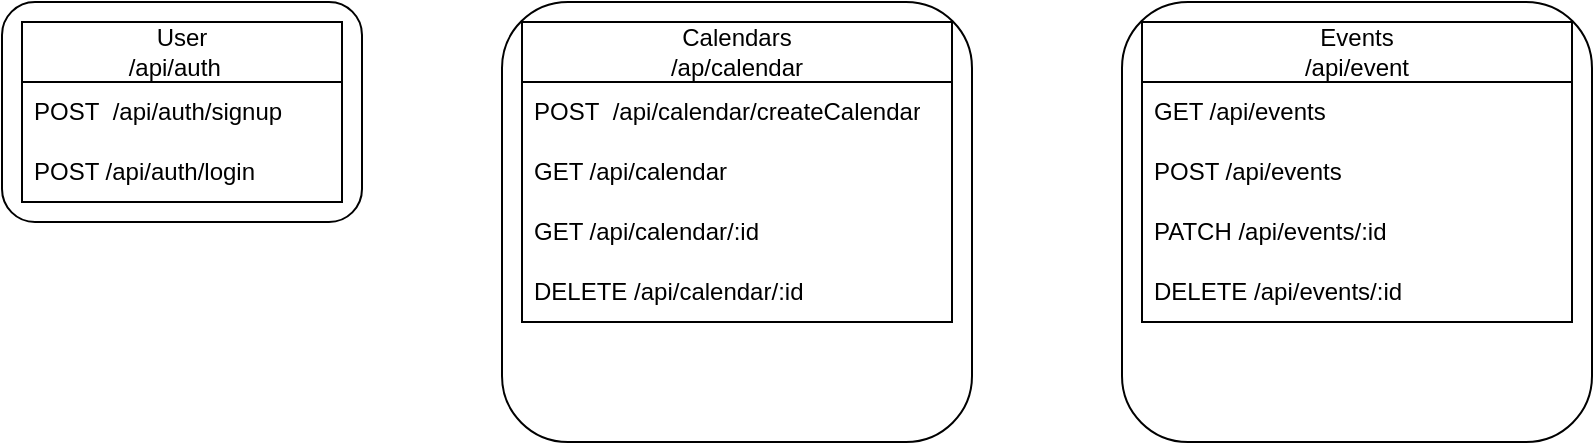 <mxfile>
    <diagram id="KCDZBfczQDsQfE2Pe0My" name="Page-1">
        <mxGraphModel dx="733" dy="764" grid="1" gridSize="10" guides="1" tooltips="1" connect="1" arrows="1" fold="1" page="1" pageScale="1" pageWidth="850" pageHeight="1100" math="0" shadow="0">
            <root>
                <mxCell id="0"/>
                <mxCell id="1" parent="0"/>
                <mxCell id="2" value="" style="rounded=1;whiteSpace=wrap;html=1;" vertex="1" parent="1">
                    <mxGeometry x="80" y="120" width="180" height="110" as="geometry"/>
                </mxCell>
                <mxCell id="4" value="User&lt;br&gt;/api/auth&lt;span style=&quot;white-space: pre;&quot;&gt;&#9;&lt;/span&gt;" style="swimlane;fontStyle=0;childLayout=stackLayout;horizontal=1;startSize=30;horizontalStack=0;resizeParent=1;resizeParentMax=0;resizeLast=0;collapsible=1;marginBottom=0;whiteSpace=wrap;html=1;" vertex="1" parent="1">
                    <mxGeometry x="90" y="130" width="160" height="90" as="geometry">
                        <mxRectangle x="90" y="130" width="70" height="30" as="alternateBounds"/>
                    </mxGeometry>
                </mxCell>
                <mxCell id="5" value="POST&amp;nbsp; /api/auth/signup" style="text;strokeColor=none;fillColor=none;align=left;verticalAlign=middle;spacingLeft=4;spacingRight=4;overflow=hidden;points=[[0,0.5],[1,0.5]];portConstraint=eastwest;rotatable=0;whiteSpace=wrap;html=1;" vertex="1" parent="4">
                    <mxGeometry y="30" width="160" height="30" as="geometry"/>
                </mxCell>
                <mxCell id="6" value="POST /api/auth/login" style="text;strokeColor=none;fillColor=none;align=left;verticalAlign=middle;spacingLeft=4;spacingRight=4;overflow=hidden;points=[[0,0.5],[1,0.5]];portConstraint=eastwest;rotatable=0;whiteSpace=wrap;html=1;" vertex="1" parent="4">
                    <mxGeometry y="60" width="160" height="30" as="geometry"/>
                </mxCell>
                <mxCell id="8" value="" style="rounded=1;whiteSpace=wrap;html=1;" vertex="1" parent="1">
                    <mxGeometry x="330" y="120" width="235" height="220" as="geometry"/>
                </mxCell>
                <mxCell id="9" value="Calendars&lt;br&gt;/ap/calendar" style="swimlane;fontStyle=0;childLayout=stackLayout;horizontal=1;startSize=30;horizontalStack=0;resizeParent=1;resizeParentMax=0;resizeLast=0;collapsible=1;marginBottom=0;whiteSpace=wrap;html=1;" vertex="1" parent="1">
                    <mxGeometry x="340" y="130" width="215" height="150" as="geometry">
                        <mxRectangle x="90" y="130" width="70" height="30" as="alternateBounds"/>
                    </mxGeometry>
                </mxCell>
                <mxCell id="10" value="POST&amp;nbsp; /api/calendar/createCalendar" style="text;strokeColor=none;fillColor=none;align=left;verticalAlign=middle;spacingLeft=4;spacingRight=4;overflow=hidden;points=[[0,0.5],[1,0.5]];portConstraint=eastwest;rotatable=0;whiteSpace=wrap;html=1;" vertex="1" parent="9">
                    <mxGeometry y="30" width="215" height="30" as="geometry"/>
                </mxCell>
                <mxCell id="11" value="GET /api/calendar" style="text;strokeColor=none;fillColor=none;align=left;verticalAlign=middle;spacingLeft=4;spacingRight=4;overflow=hidden;points=[[0,0.5],[1,0.5]];portConstraint=eastwest;rotatable=0;whiteSpace=wrap;html=1;" vertex="1" parent="9">
                    <mxGeometry y="60" width="215" height="30" as="geometry"/>
                </mxCell>
                <mxCell id="13" value="GET /api/calendar/:id" style="text;strokeColor=none;fillColor=none;align=left;verticalAlign=middle;spacingLeft=4;spacingRight=4;overflow=hidden;points=[[0,0.5],[1,0.5]];portConstraint=eastwest;rotatable=0;whiteSpace=wrap;html=1;" vertex="1" parent="9">
                    <mxGeometry y="90" width="215" height="30" as="geometry"/>
                </mxCell>
                <mxCell id="14" value="DELETE /api/calendar/:id" style="text;strokeColor=none;fillColor=none;align=left;verticalAlign=middle;spacingLeft=4;spacingRight=4;overflow=hidden;points=[[0,0.5],[1,0.5]];portConstraint=eastwest;rotatable=0;whiteSpace=wrap;html=1;" vertex="1" parent="9">
                    <mxGeometry y="120" width="215" height="30" as="geometry"/>
                </mxCell>
                <mxCell id="15" value="" style="rounded=1;whiteSpace=wrap;html=1;" vertex="1" parent="1">
                    <mxGeometry x="640" y="120" width="235" height="220" as="geometry"/>
                </mxCell>
                <mxCell id="16" value="Events&lt;br&gt;/api/event" style="swimlane;fontStyle=0;childLayout=stackLayout;horizontal=1;startSize=30;horizontalStack=0;resizeParent=1;resizeParentMax=0;resizeLast=0;collapsible=1;marginBottom=0;whiteSpace=wrap;html=1;" vertex="1" parent="1">
                    <mxGeometry x="650" y="130" width="215" height="150" as="geometry">
                        <mxRectangle x="90" y="130" width="70" height="30" as="alternateBounds"/>
                    </mxGeometry>
                </mxCell>
                <mxCell id="17" value="GET /api/events&lt;span style=&quot;white-space: pre;&quot;&gt;&#9;&lt;/span&gt;&lt;br&gt;" style="text;strokeColor=none;fillColor=none;align=left;verticalAlign=middle;spacingLeft=4;spacingRight=4;overflow=hidden;points=[[0,0.5],[1,0.5]];portConstraint=eastwest;rotatable=0;whiteSpace=wrap;html=1;" vertex="1" parent="16">
                    <mxGeometry y="30" width="215" height="30" as="geometry"/>
                </mxCell>
                <mxCell id="18" value="POST /api/events" style="text;strokeColor=none;fillColor=none;align=left;verticalAlign=middle;spacingLeft=4;spacingRight=4;overflow=hidden;points=[[0,0.5],[1,0.5]];portConstraint=eastwest;rotatable=0;whiteSpace=wrap;html=1;" vertex="1" parent="16">
                    <mxGeometry y="60" width="215" height="30" as="geometry"/>
                </mxCell>
                <mxCell id="19" value="PATCH /api/events/:id" style="text;strokeColor=none;fillColor=none;align=left;verticalAlign=middle;spacingLeft=4;spacingRight=4;overflow=hidden;points=[[0,0.5],[1,0.5]];portConstraint=eastwest;rotatable=0;whiteSpace=wrap;html=1;" vertex="1" parent="16">
                    <mxGeometry y="90" width="215" height="30" as="geometry"/>
                </mxCell>
                <mxCell id="20" value="DELETE /api/events/:id" style="text;strokeColor=none;fillColor=none;align=left;verticalAlign=middle;spacingLeft=4;spacingRight=4;overflow=hidden;points=[[0,0.5],[1,0.5]];portConstraint=eastwest;rotatable=0;whiteSpace=wrap;html=1;" vertex="1" parent="16">
                    <mxGeometry y="120" width="215" height="30" as="geometry"/>
                </mxCell>
            </root>
        </mxGraphModel>
    </diagram>
</mxfile>